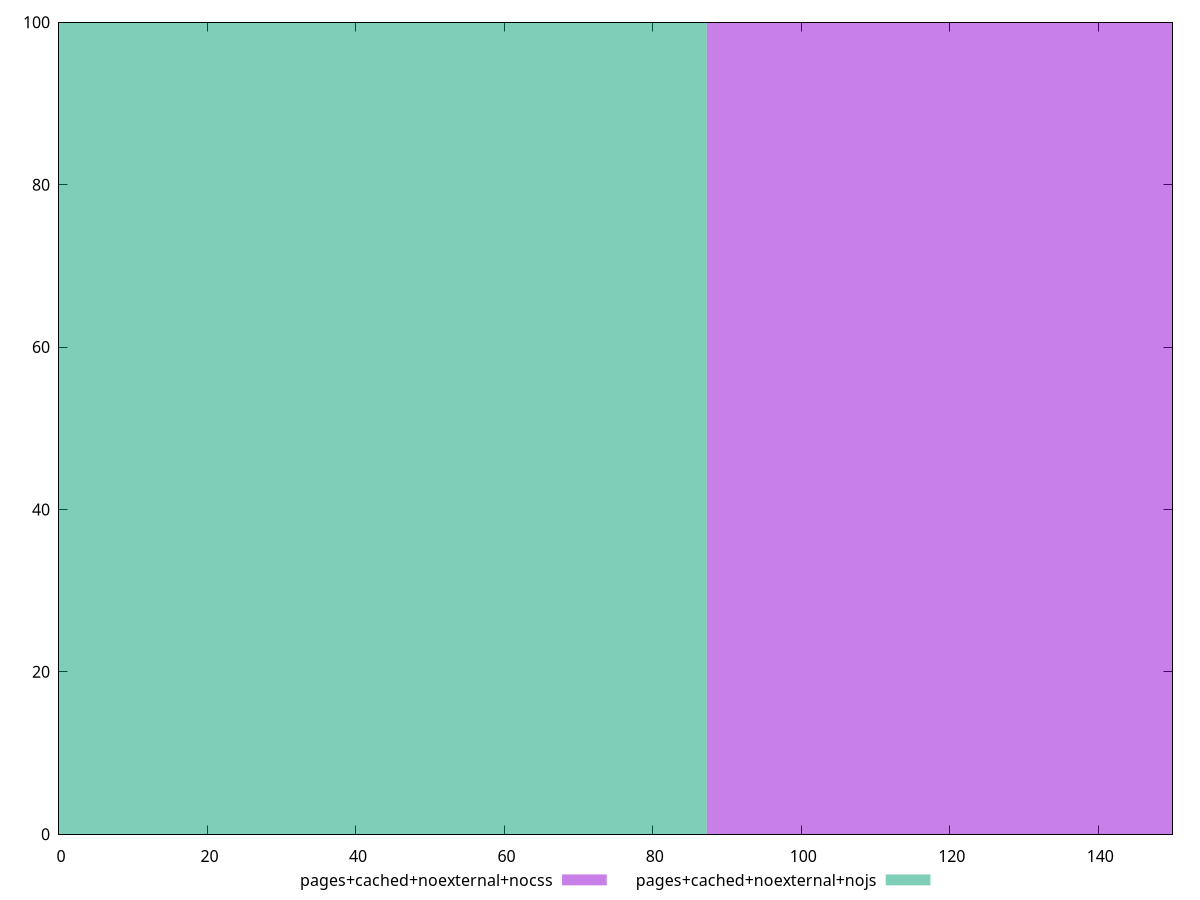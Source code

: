 reset

$pagesCachedNoexternalNocss <<EOF
174.50707449766307 100
EOF

$pagesCachedNoexternalNojs <<EOF
0 100
EOF

set key outside below
set boxwidth 174.50707449766307
set xrange [0:150]
set yrange [0:100]
set style fill transparent solid 0.5 noborder
set terminal svg size 640, 500 enhanced background rgb 'white'
set output "report_00007_2020-12-11T15:55:29.892Z/unminified-javascript/comparison/histogram/9_vs_10.svg"

plot $pagesCachedNoexternalNocss title "pages+cached+noexternal+nocss" with boxes, \
     $pagesCachedNoexternalNojs title "pages+cached+noexternal+nojs" with boxes

reset
